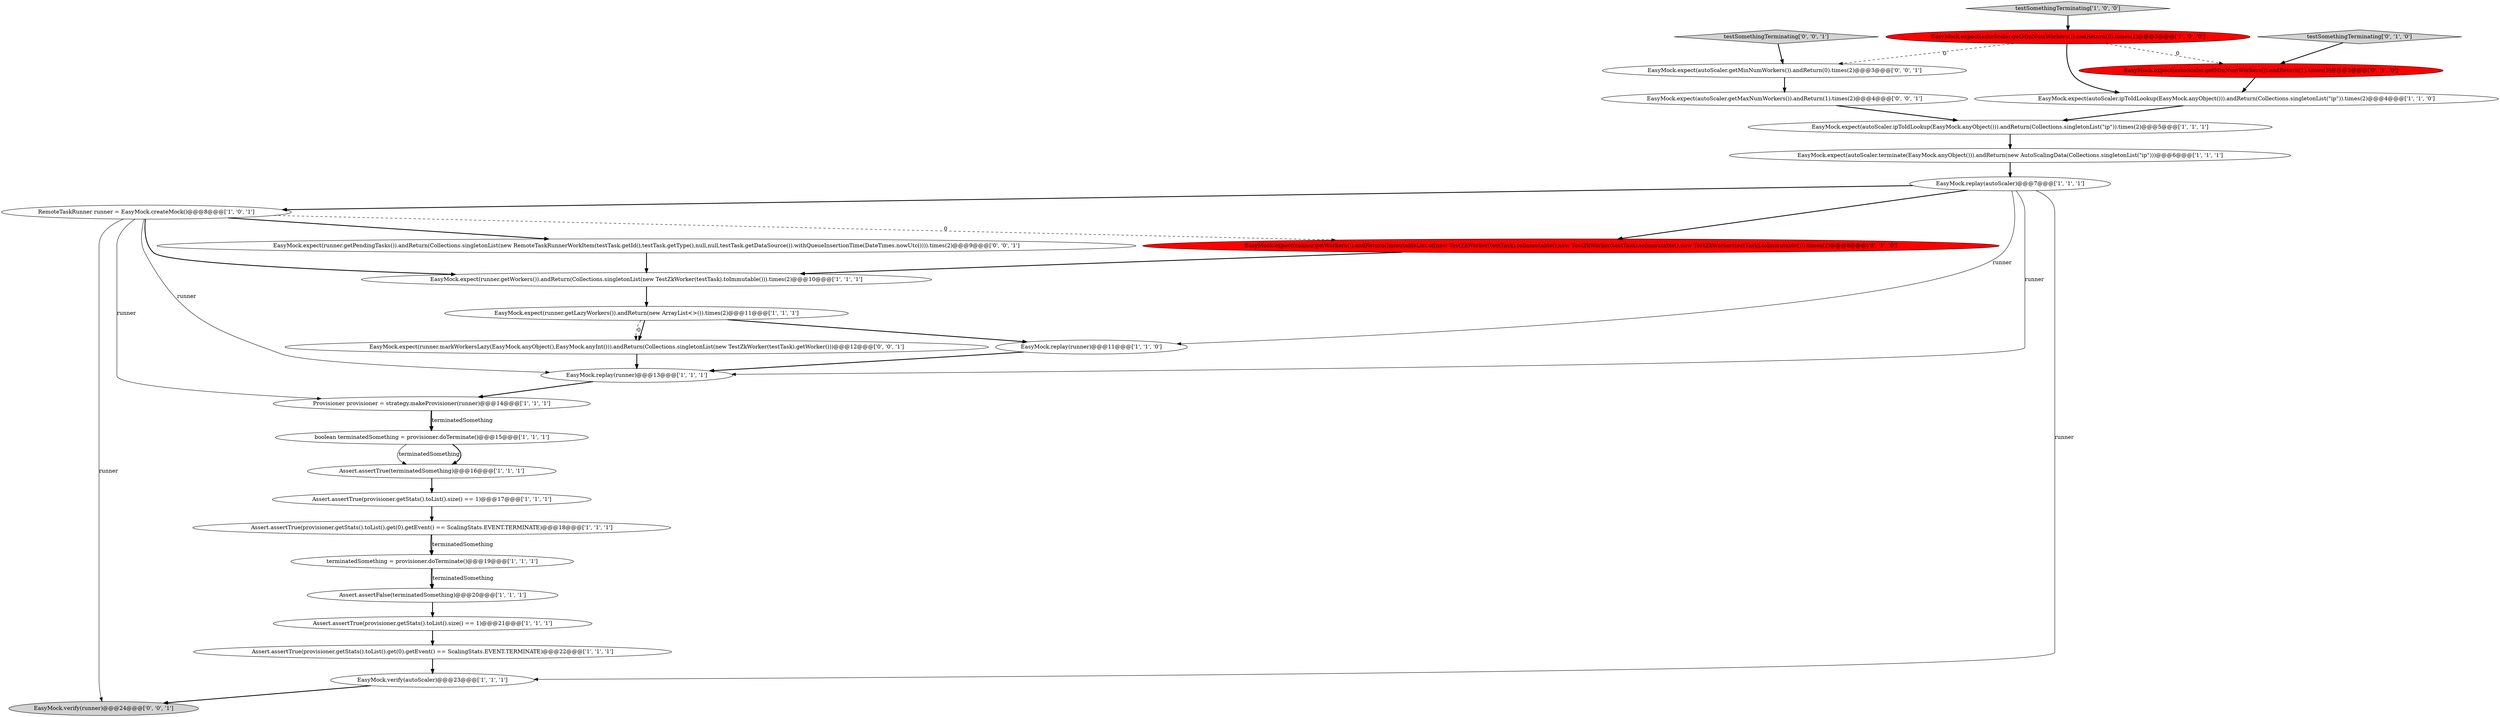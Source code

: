 digraph {
12 [style = filled, label = "Provisioner provisioner = strategy.makeProvisioner(runner)@@@14@@@['1', '1', '1']", fillcolor = white, shape = ellipse image = "AAA0AAABBB1BBB"];
0 [style = filled, label = "EasyMock.expect(autoScaler.getMinNumWorkers()).andReturn(0).times(1)@@@3@@@['1', '0', '0']", fillcolor = red, shape = ellipse image = "AAA1AAABBB1BBB"];
16 [style = filled, label = "Assert.assertFalse(terminatedSomething)@@@20@@@['1', '1', '1']", fillcolor = white, shape = ellipse image = "AAA0AAABBB1BBB"];
5 [style = filled, label = "EasyMock.expect(runner.getLazyWorkers()).andReturn(new ArrayList<>()).times(2)@@@11@@@['1', '1', '1']", fillcolor = white, shape = ellipse image = "AAA0AAABBB1BBB"];
20 [style = filled, label = "Assert.assertTrue(provisioner.getStats().toList().size() == 1)@@@21@@@['1', '1', '1']", fillcolor = white, shape = ellipse image = "AAA0AAABBB1BBB"];
24 [style = filled, label = "EasyMock.expect(autoScaler.getMinNumWorkers()).andReturn(0).times(2)@@@3@@@['0', '0', '1']", fillcolor = white, shape = ellipse image = "AAA0AAABBB3BBB"];
17 [style = filled, label = "RemoteTaskRunner runner = EasyMock.createMock()@@@8@@@['1', '0', '1']", fillcolor = white, shape = ellipse image = "AAA0AAABBB1BBB"];
22 [style = filled, label = "EasyMock.expect(autoScaler.getMinNumWorkers()).andReturn(1).times(3)@@@3@@@['0', '1', '0']", fillcolor = red, shape = ellipse image = "AAA1AAABBB2BBB"];
26 [style = filled, label = "EasyMock.expect(runner.markWorkersLazy(EasyMock.anyObject(),EasyMock.anyInt())).andReturn(Collections.singletonList(new TestZkWorker(testTask).getWorker()))@@@12@@@['0', '0', '1']", fillcolor = white, shape = ellipse image = "AAA0AAABBB3BBB"];
27 [style = filled, label = "EasyMock.expect(autoScaler.getMaxNumWorkers()).andReturn(1).times(2)@@@4@@@['0', '0', '1']", fillcolor = white, shape = ellipse image = "AAA0AAABBB3BBB"];
28 [style = filled, label = "EasyMock.verify(runner)@@@24@@@['0', '0', '1']", fillcolor = lightgray, shape = ellipse image = "AAA0AAABBB3BBB"];
8 [style = filled, label = "Assert.assertTrue(provisioner.getStats().toList().get(0).getEvent() == ScalingStats.EVENT.TERMINATE)@@@22@@@['1', '1', '1']", fillcolor = white, shape = ellipse image = "AAA0AAABBB1BBB"];
29 [style = filled, label = "EasyMock.expect(runner.getPendingTasks()).andReturn(Collections.singletonList(new RemoteTaskRunnerWorkItem(testTask.getId(),testTask.getType(),null,null,testTask.getDataSource()).withQueueInsertionTime(DateTimes.nowUtc()))).times(2)@@@9@@@['0', '0', '1']", fillcolor = white, shape = ellipse image = "AAA0AAABBB3BBB"];
1 [style = filled, label = "EasyMock.expect(autoScaler.terminate(EasyMock.anyObject())).andReturn(new AutoScalingData(Collections.singletonList(\"ip\")))@@@6@@@['1', '1', '1']", fillcolor = white, shape = ellipse image = "AAA0AAABBB1BBB"];
2 [style = filled, label = "Assert.assertTrue(provisioner.getStats().toList().get(0).getEvent() == ScalingStats.EVENT.TERMINATE)@@@18@@@['1', '1', '1']", fillcolor = white, shape = ellipse image = "AAA0AAABBB1BBB"];
25 [style = filled, label = "testSomethingTerminating['0', '0', '1']", fillcolor = lightgray, shape = diamond image = "AAA0AAABBB3BBB"];
4 [style = filled, label = "Assert.assertTrue(terminatedSomething)@@@16@@@['1', '1', '1']", fillcolor = white, shape = ellipse image = "AAA0AAABBB1BBB"];
6 [style = filled, label = "Assert.assertTrue(provisioner.getStats().toList().size() == 1)@@@17@@@['1', '1', '1']", fillcolor = white, shape = ellipse image = "AAA0AAABBB1BBB"];
14 [style = filled, label = "EasyMock.expect(runner.getWorkers()).andReturn(Collections.singletonList(new TestZkWorker(testTask).toImmutable())).times(2)@@@10@@@['1', '1', '1']", fillcolor = white, shape = ellipse image = "AAA0AAABBB1BBB"];
21 [style = filled, label = "EasyMock.expect(runner.getWorkers()).andReturn(ImmutableList.of(new TestZkWorker(testTask).toImmutable(),new TestZkWorker(testTask).toImmutable(),new TestZkWorker(testTask).toImmutable())).times(2)@@@8@@@['0', '1', '0']", fillcolor = red, shape = ellipse image = "AAA1AAABBB2BBB"];
9 [style = filled, label = "testSomethingTerminating['1', '0', '0']", fillcolor = lightgray, shape = diamond image = "AAA0AAABBB1BBB"];
10 [style = filled, label = "EasyMock.replay(runner)@@@11@@@['1', '1', '0']", fillcolor = white, shape = ellipse image = "AAA0AAABBB1BBB"];
15 [style = filled, label = "boolean terminatedSomething = provisioner.doTerminate()@@@15@@@['1', '1', '1']", fillcolor = white, shape = ellipse image = "AAA0AAABBB1BBB"];
23 [style = filled, label = "testSomethingTerminating['0', '1', '0']", fillcolor = lightgray, shape = diamond image = "AAA0AAABBB2BBB"];
7 [style = filled, label = "EasyMock.verify(autoScaler)@@@23@@@['1', '1', '1']", fillcolor = white, shape = ellipse image = "AAA0AAABBB1BBB"];
19 [style = filled, label = "EasyMock.expect(autoScaler.ipToIdLookup(EasyMock.anyObject())).andReturn(Collections.singletonList(\"ip\")).times(2)@@@4@@@['1', '1', '0']", fillcolor = white, shape = ellipse image = "AAA0AAABBB1BBB"];
18 [style = filled, label = "EasyMock.expect(autoScaler.ipToIdLookup(EasyMock.anyObject())).andReturn(Collections.singletonList(\"ip\")).times(2)@@@5@@@['1', '1', '1']", fillcolor = white, shape = ellipse image = "AAA0AAABBB1BBB"];
11 [style = filled, label = "EasyMock.replay(runner)@@@13@@@['1', '1', '1']", fillcolor = white, shape = ellipse image = "AAA0AAABBB1BBB"];
13 [style = filled, label = "EasyMock.replay(autoScaler)@@@7@@@['1', '1', '1']", fillcolor = white, shape = ellipse image = "AAA0AAABBB1BBB"];
3 [style = filled, label = "terminatedSomething = provisioner.doTerminate()@@@19@@@['1', '1', '1']", fillcolor = white, shape = ellipse image = "AAA0AAABBB1BBB"];
13->10 [style = solid, label="runner"];
5->10 [style = bold, label=""];
27->18 [style = bold, label=""];
19->18 [style = bold, label=""];
9->0 [style = bold, label=""];
22->19 [style = bold, label=""];
4->6 [style = bold, label=""];
0->19 [style = bold, label=""];
5->26 [style = dashed, label="0"];
2->3 [style = bold, label=""];
12->15 [style = bold, label=""];
5->26 [style = bold, label=""];
11->12 [style = bold, label=""];
2->3 [style = solid, label="terminatedSomething"];
3->16 [style = bold, label=""];
13->7 [style = solid, label="runner"];
15->4 [style = solid, label="terminatedSomething"];
3->16 [style = solid, label="terminatedSomething"];
17->21 [style = dashed, label="0"];
1->13 [style = bold, label=""];
0->22 [style = dashed, label="0"];
26->11 [style = bold, label=""];
8->7 [style = bold, label=""];
6->2 [style = bold, label=""];
25->24 [style = bold, label=""];
13->17 [style = bold, label=""];
12->15 [style = solid, label="terminatedSomething"];
20->8 [style = bold, label=""];
23->22 [style = bold, label=""];
7->28 [style = bold, label=""];
18->1 [style = bold, label=""];
17->14 [style = bold, label=""];
13->11 [style = solid, label="runner"];
15->4 [style = bold, label=""];
21->14 [style = bold, label=""];
29->14 [style = bold, label=""];
17->28 [style = solid, label="runner"];
0->24 [style = dashed, label="0"];
17->11 [style = solid, label="runner"];
13->21 [style = bold, label=""];
16->20 [style = bold, label=""];
17->29 [style = bold, label=""];
24->27 [style = bold, label=""];
17->12 [style = solid, label="runner"];
14->5 [style = bold, label=""];
10->11 [style = bold, label=""];
}
